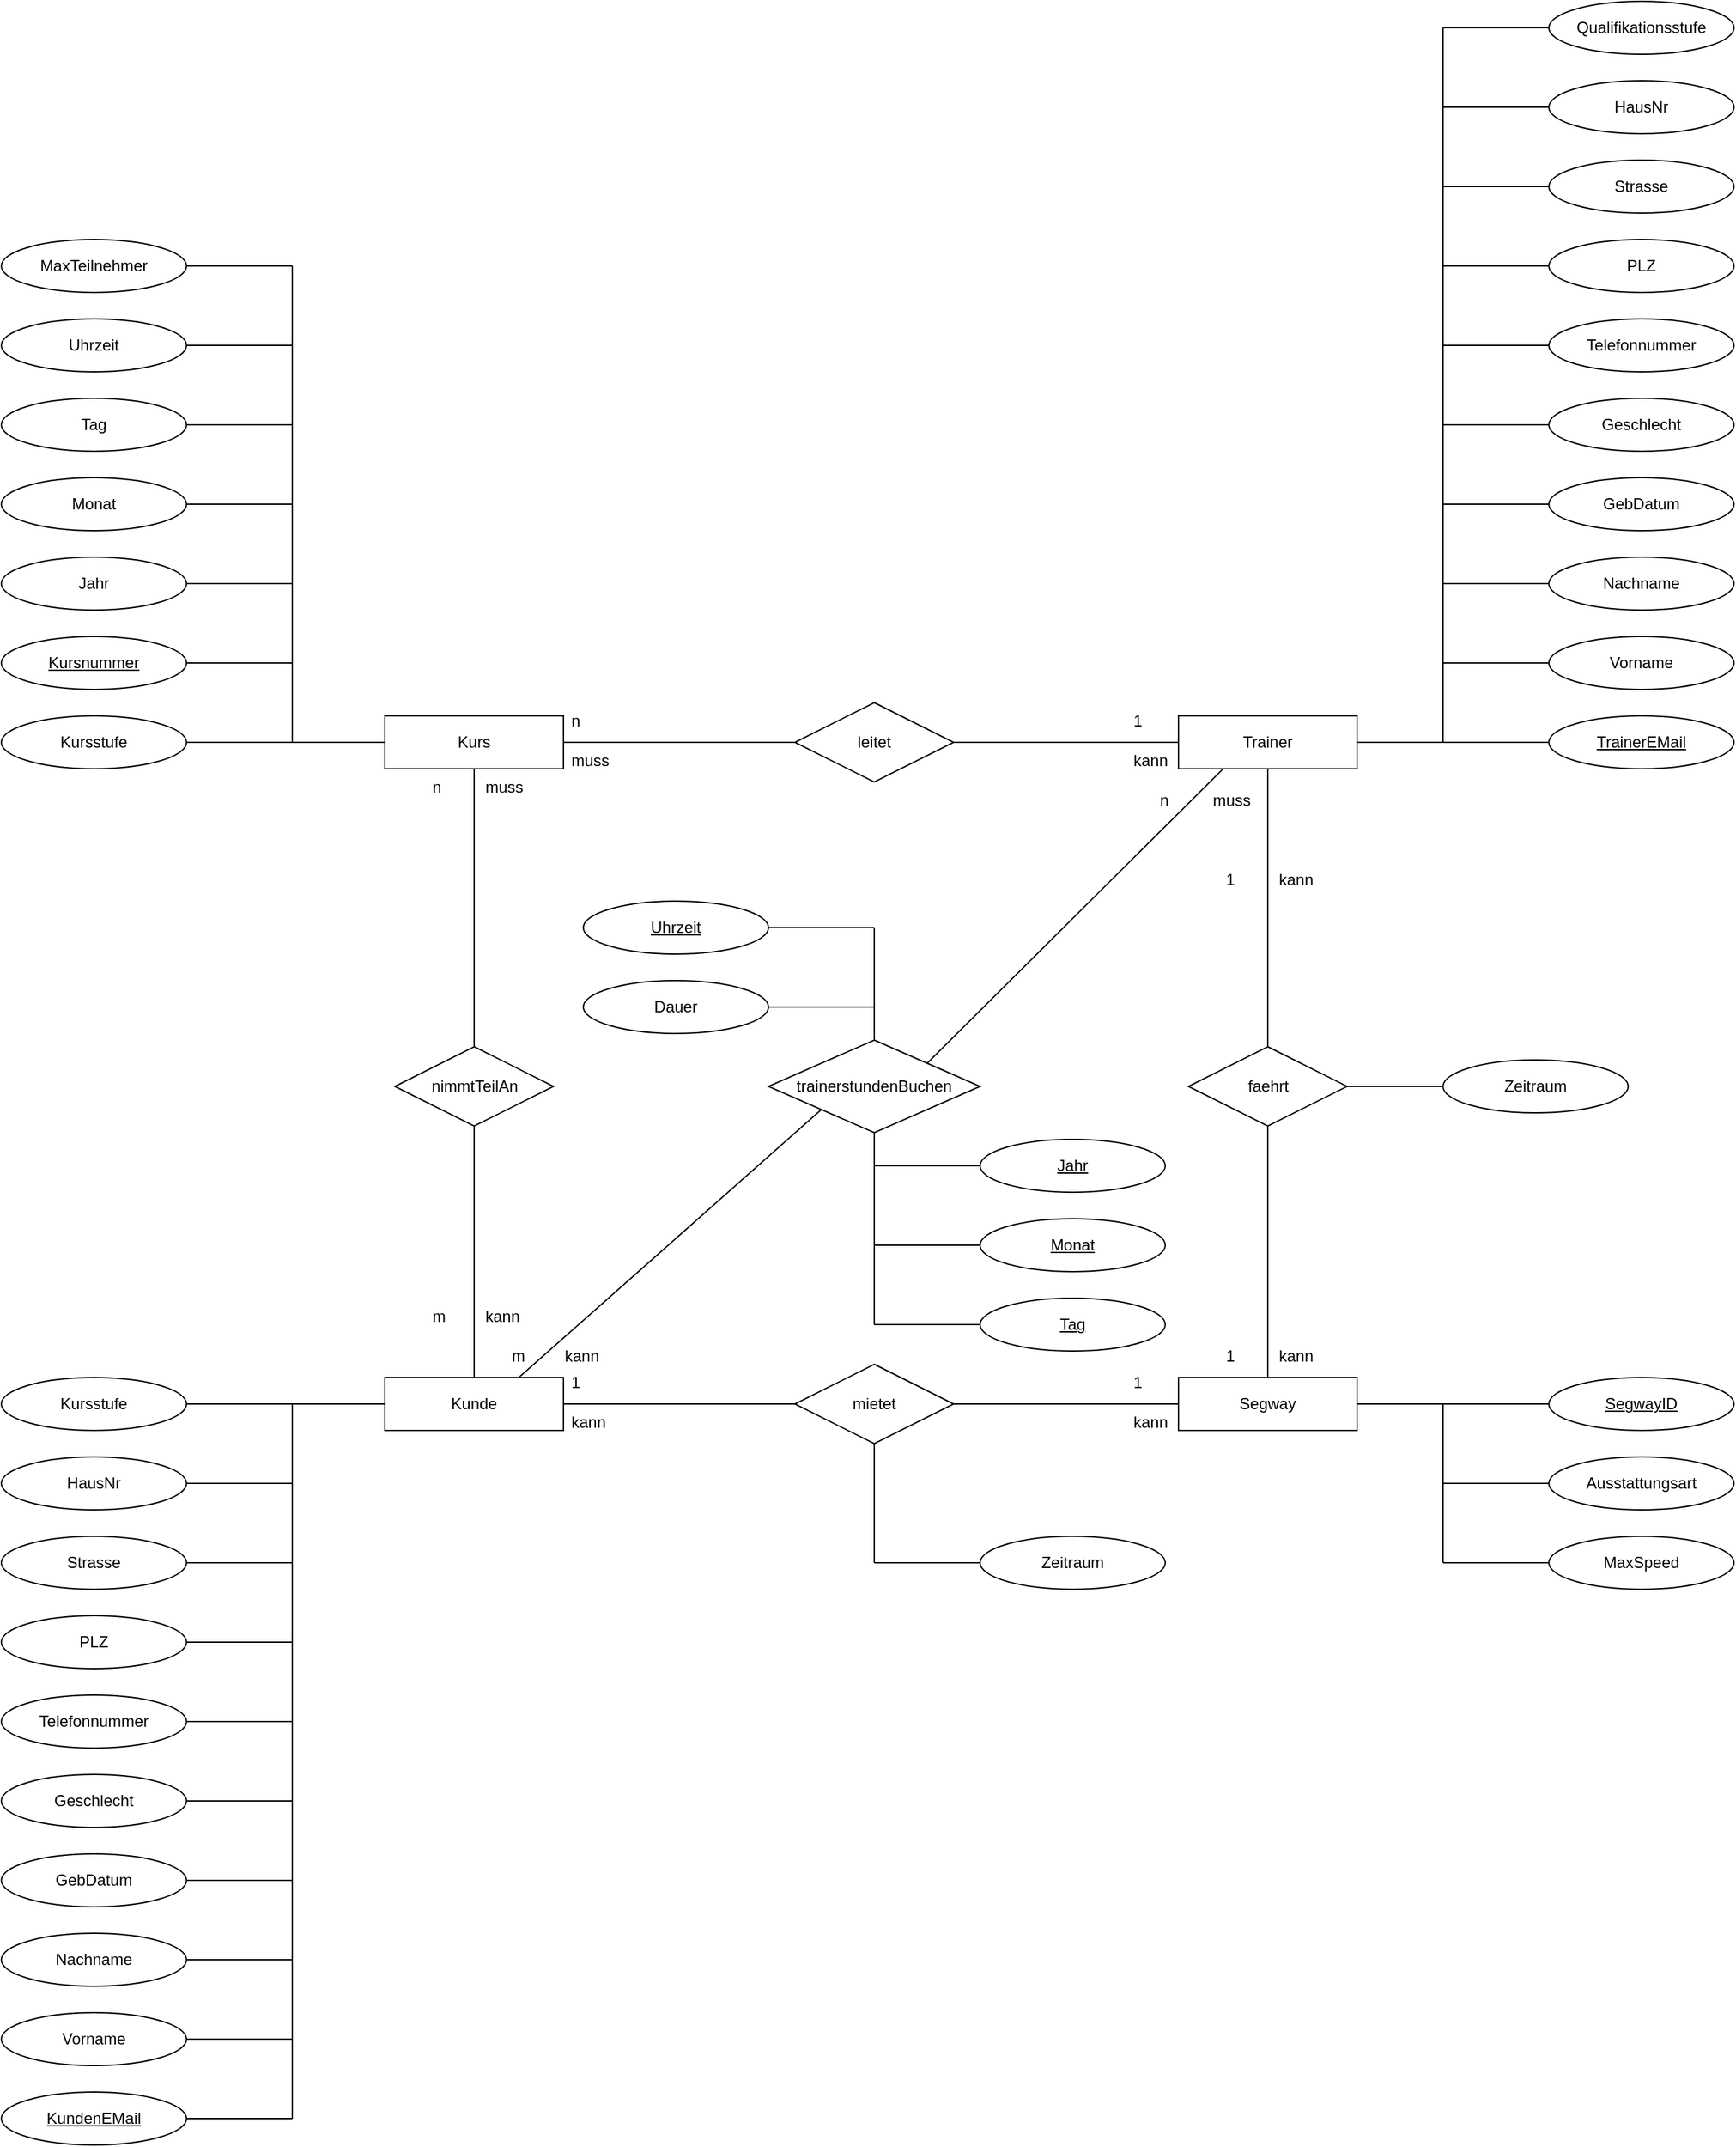 <mxfile version="15.5.4" type="embed"><diagram id="euDFDf5v3u_W_AGFaJGX" name="Page-1"><mxGraphModel dx="2264" dy="1951" grid="1" gridSize="10" guides="1" tooltips="1" connect="1" arrows="1" fold="1" page="1" pageScale="1" pageWidth="827" pageHeight="1169" background="none" math="0" shadow="0"><root><mxCell id="0"/><mxCell id="1" parent="0"/><mxCell id="rPETEuu0OWyHx-MV_tZJ-2" value="Segway" style="whiteSpace=wrap;html=1;align=center;fillColor=#FFFFFF;gradientColor=none;gradientDirection=east;fontColor=#000000;" parent="1" vertex="1"><mxGeometry x="600" y="300" width="135" height="40" as="geometry"/></mxCell><mxCell id="rPETEuu0OWyHx-MV_tZJ-3" value="Kurs" style="whiteSpace=wrap;html=1;align=center;fillColor=#FFFFFF;gradientColor=none;gradientDirection=east;fontColor=#000000;" parent="1" vertex="1"><mxGeometry y="-200" width="135" height="40" as="geometry"/></mxCell><mxCell id="rPETEuu0OWyHx-MV_tZJ-4" value="Trainer" style="whiteSpace=wrap;html=1;align=center;fillColor=#FFFFFF;gradientColor=none;gradientDirection=east;fontColor=#000000;" parent="1" vertex="1"><mxGeometry x="600" y="-200" width="135" height="40" as="geometry"/></mxCell><mxCell id="rPETEuu0OWyHx-MV_tZJ-5" value="Kunde" style="whiteSpace=wrap;html=1;align=center;fillColor=#FFFFFF;gradientColor=none;gradientDirection=east;fontColor=#000000;" parent="1" vertex="1"><mxGeometry y="300" width="135" height="40" as="geometry"/></mxCell><mxCell id="rPETEuu0OWyHx-MV_tZJ-6" value="trainerstundenBuchen" style="shape=rhombus;perimeter=rhombusPerimeter;whiteSpace=wrap;html=1;align=center;fillColor=#FFFFFF;gradientColor=none;gradientDirection=east;fontColor=#000000;" parent="1" vertex="1"><mxGeometry x="290" y="45" width="160" height="70" as="geometry"/></mxCell><mxCell id="rPETEuu0OWyHx-MV_tZJ-7" value="" style="endArrow=none;html=1;rounded=0;exitX=0.75;exitY=0;exitDx=0;exitDy=0;entryX=0;entryY=1;entryDx=0;entryDy=0;" parent="1" source="rPETEuu0OWyHx-MV_tZJ-5" target="rPETEuu0OWyHx-MV_tZJ-6" edge="1"><mxGeometry relative="1" as="geometry"><mxPoint x="340" y="160" as="sourcePoint"/><mxPoint x="500" y="160" as="targetPoint"/></mxGeometry></mxCell><mxCell id="rPETEuu0OWyHx-MV_tZJ-8" value="" style="endArrow=none;html=1;rounded=0;exitX=1;exitY=0;exitDx=0;exitDy=0;entryX=0.25;entryY=1;entryDx=0;entryDy=0;" parent="1" source="rPETEuu0OWyHx-MV_tZJ-6" target="rPETEuu0OWyHx-MV_tZJ-4" edge="1"><mxGeometry relative="1" as="geometry"><mxPoint x="111.25" y="310" as="sourcePoint"/><mxPoint x="190" y="192.5" as="targetPoint"/></mxGeometry></mxCell><mxCell id="rPETEuu0OWyHx-MV_tZJ-9" value="muss" style="text;strokeColor=none;fillColor=none;spacingLeft=4;spacingRight=4;overflow=hidden;rotatable=0;points=[[0,0.5],[1,0.5]];portConstraint=eastwest;fontSize=12;" parent="1" vertex="1"><mxGeometry x="620" y="-150" width="40" height="30" as="geometry"/></mxCell><mxCell id="rPETEuu0OWyHx-MV_tZJ-10" value="kann" style="text;strokeColor=none;fillColor=none;spacingLeft=4;spacingRight=4;overflow=hidden;rotatable=0;points=[[0,0.5],[1,0.5]];portConstraint=eastwest;fontSize=12;" parent="1" vertex="1"><mxGeometry x="130" y="270" width="40" height="30" as="geometry"/></mxCell><mxCell id="rPETEuu0OWyHx-MV_tZJ-12" value="n" style="text;strokeColor=none;fillColor=none;spacingLeft=4;spacingRight=4;overflow=hidden;rotatable=0;points=[[0,0.5],[1,0.5]];portConstraint=eastwest;fontSize=12;" parent="1" vertex="1"><mxGeometry x="580" y="-150" width="40" height="30" as="geometry"/></mxCell><mxCell id="rPETEuu0OWyHx-MV_tZJ-13" value="m" style="text;strokeColor=none;fillColor=none;spacingLeft=4;spacingRight=4;overflow=hidden;rotatable=0;points=[[0,0.5],[1,0.5]];portConstraint=eastwest;fontSize=12;" parent="1" vertex="1"><mxGeometry x="90" y="270" width="40" height="30" as="geometry"/></mxCell><mxCell id="rPETEuu0OWyHx-MV_tZJ-14" value="mietet" style="shape=rhombus;perimeter=rhombusPerimeter;whiteSpace=wrap;html=1;align=center;fillColor=#FFFFFF;gradientColor=none;gradientDirection=east;fontColor=#000000;" parent="1" vertex="1"><mxGeometry x="310" y="290" width="120" height="60" as="geometry"/></mxCell><mxCell id="rPETEuu0OWyHx-MV_tZJ-15" value="" style="endArrow=none;html=1;rounded=0;exitX=1;exitY=0.5;exitDx=0;exitDy=0;entryX=0;entryY=0.5;entryDx=0;entryDy=0;" parent="1" source="rPETEuu0OWyHx-MV_tZJ-14" target="rPETEuu0OWyHx-MV_tZJ-2" edge="1"><mxGeometry relative="1" as="geometry"><mxPoint x="111.25" y="310" as="sourcePoint"/><mxPoint x="350" y="112.5" as="targetPoint"/></mxGeometry></mxCell><mxCell id="rPETEuu0OWyHx-MV_tZJ-16" value="" style="endArrow=none;html=1;rounded=0;exitX=1;exitY=0.5;exitDx=0;exitDy=0;entryX=0;entryY=0.5;entryDx=0;entryDy=0;" parent="1" source="rPETEuu0OWyHx-MV_tZJ-5" target="rPETEuu0OWyHx-MV_tZJ-14" edge="1"><mxGeometry relative="1" as="geometry"><mxPoint x="121.25" y="320" as="sourcePoint"/><mxPoint x="360" y="122.5" as="targetPoint"/></mxGeometry></mxCell><mxCell id="rPETEuu0OWyHx-MV_tZJ-17" value="faehrt" style="shape=rhombus;perimeter=rhombusPerimeter;whiteSpace=wrap;html=1;align=center;fillColor=#FFFFFF;gradientColor=none;gradientDirection=east;fontColor=#000000;" parent="1" vertex="1"><mxGeometry x="607.5" y="50" width="120" height="60" as="geometry"/></mxCell><mxCell id="rPETEuu0OWyHx-MV_tZJ-18" value="" style="endArrow=none;html=1;rounded=0;exitX=0.5;exitY=1;exitDx=0;exitDy=0;entryX=0.5;entryY=0;entryDx=0;entryDy=0;" parent="1" source="rPETEuu0OWyHx-MV_tZJ-17" target="rPETEuu0OWyHx-MV_tZJ-2" edge="1"><mxGeometry relative="1" as="geometry"><mxPoint x="406.25" y="70" as="sourcePoint"/><mxPoint x="895" y="80" as="targetPoint"/></mxGeometry></mxCell><mxCell id="rPETEuu0OWyHx-MV_tZJ-19" value="" style="endArrow=none;html=1;rounded=0;exitX=0.5;exitY=1;exitDx=0;exitDy=0;entryX=0.5;entryY=0;entryDx=0;entryDy=0;" parent="1" source="rPETEuu0OWyHx-MV_tZJ-4" target="rPETEuu0OWyHx-MV_tZJ-17" edge="1"><mxGeometry relative="1" as="geometry"><mxPoint x="430" y="80" as="sourcePoint"/><mxPoint x="655" y="-117.5" as="targetPoint"/></mxGeometry></mxCell><mxCell id="rPETEuu0OWyHx-MV_tZJ-22" value="leitet" style="shape=rhombus;perimeter=rhombusPerimeter;whiteSpace=wrap;html=1;align=center;fillColor=#FFFFFF;gradientColor=none;gradientDirection=east;fontColor=#000000;" parent="1" vertex="1"><mxGeometry x="310" y="-210" width="120" height="60" as="geometry"/></mxCell><mxCell id="rPETEuu0OWyHx-MV_tZJ-23" value="" style="endArrow=none;html=1;rounded=0;exitX=1;exitY=0.5;exitDx=0;exitDy=0;entryX=0;entryY=0.5;entryDx=0;entryDy=0;" parent="1" source="rPETEuu0OWyHx-MV_tZJ-22" target="rPETEuu0OWyHx-MV_tZJ-4" edge="1"><mxGeometry relative="1" as="geometry"><mxPoint x="81.25" y="-90" as="sourcePoint"/><mxPoint x="570" y="-80" as="targetPoint"/></mxGeometry></mxCell><mxCell id="rPETEuu0OWyHx-MV_tZJ-24" value="" style="endArrow=none;html=1;rounded=0;exitX=1;exitY=0.5;exitDx=0;exitDy=0;entryX=0;entryY=0.5;entryDx=0;entryDy=0;" parent="1" source="rPETEuu0OWyHx-MV_tZJ-3" target="rPETEuu0OWyHx-MV_tZJ-22" edge="1"><mxGeometry relative="1" as="geometry"><mxPoint x="105" y="-80" as="sourcePoint"/><mxPoint x="330" y="-277.5" as="targetPoint"/></mxGeometry></mxCell><mxCell id="rPETEuu0OWyHx-MV_tZJ-26" value="nimmtTeilAn" style="shape=rhombus;perimeter=rhombusPerimeter;whiteSpace=wrap;html=1;align=center;fillColor=#FFFFFF;gradientColor=none;gradientDirection=east;fontColor=#000000;" parent="1" vertex="1"><mxGeometry x="7.5" y="50" width="120" height="60" as="geometry"/></mxCell><mxCell id="rPETEuu0OWyHx-MV_tZJ-27" value="" style="endArrow=none;html=1;rounded=0;exitX=0.5;exitY=1;exitDx=0;exitDy=0;entryX=0.5;entryY=0;entryDx=0;entryDy=0;" parent="1" source="rPETEuu0OWyHx-MV_tZJ-26" target="rPETEuu0OWyHx-MV_tZJ-5" edge="1"><mxGeometry relative="1" as="geometry"><mxPoint x="-101.25" y="40" as="sourcePoint"/><mxPoint x="160" y="270" as="targetPoint"/></mxGeometry></mxCell><mxCell id="rPETEuu0OWyHx-MV_tZJ-28" value="" style="endArrow=none;html=1;rounded=0;exitX=0.5;exitY=1;exitDx=0;exitDy=0;entryX=0.5;entryY=0;entryDx=0;entryDy=0;" parent="1" source="rPETEuu0OWyHx-MV_tZJ-3" target="rPETEuu0OWyHx-MV_tZJ-26" edge="1"><mxGeometry relative="1" as="geometry"><mxPoint x="160" y="-190" as="sourcePoint"/><mxPoint x="147.5" y="-147.5" as="targetPoint"/></mxGeometry></mxCell><mxCell id="rPETEuu0OWyHx-MV_tZJ-29" value="n" style="text;strokeColor=none;fillColor=none;spacingLeft=4;spacingRight=4;overflow=hidden;rotatable=0;points=[[0,0.5],[1,0.5]];portConstraint=eastwest;fontSize=12;" parent="1" vertex="1"><mxGeometry x="135" y="-210" width="40" height="30" as="geometry"/></mxCell><mxCell id="rPETEuu0OWyHx-MV_tZJ-30" value="1" style="text;strokeColor=none;fillColor=none;spacingLeft=4;spacingRight=4;overflow=hidden;rotatable=0;points=[[0,0.5],[1,0.5]];portConstraint=eastwest;fontSize=12;" parent="1" vertex="1"><mxGeometry x="560" y="-210" width="40" height="30" as="geometry"/></mxCell><mxCell id="rPETEuu0OWyHx-MV_tZJ-32" value="kann" style="text;strokeColor=none;fillColor=none;spacingLeft=4;spacingRight=4;overflow=hidden;rotatable=0;points=[[0,0.5],[1,0.5]];portConstraint=eastwest;fontSize=12;" parent="1" vertex="1"><mxGeometry x="560" y="-180" width="40" height="30" as="geometry"/></mxCell><mxCell id="rPETEuu0OWyHx-MV_tZJ-33" value="muss" style="text;strokeColor=none;fillColor=none;spacingLeft=4;spacingRight=4;overflow=hidden;rotatable=0;points=[[0,0.5],[1,0.5]];portConstraint=eastwest;fontSize=12;" parent="1" vertex="1"><mxGeometry x="135" y="-180" width="40" height="30" as="geometry"/></mxCell><mxCell id="rPETEuu0OWyHx-MV_tZJ-34" value="m" style="text;strokeColor=none;fillColor=none;spacingLeft=4;spacingRight=4;overflow=hidden;rotatable=0;points=[[0,0.5],[1,0.5]];portConstraint=eastwest;fontSize=12;" parent="1" vertex="1"><mxGeometry x="30" y="240" width="40" height="30" as="geometry"/></mxCell><mxCell id="rPETEuu0OWyHx-MV_tZJ-35" value="n" style="text;strokeColor=none;fillColor=none;spacingLeft=4;spacingRight=4;overflow=hidden;rotatable=0;points=[[0,0.5],[1,0.5]];portConstraint=eastwest;fontSize=12;" parent="1" vertex="1"><mxGeometry x="30" y="-160" width="40" height="30" as="geometry"/></mxCell><mxCell id="rPETEuu0OWyHx-MV_tZJ-36" value="muss" style="text;strokeColor=none;fillColor=none;spacingLeft=4;spacingRight=4;overflow=hidden;rotatable=0;points=[[0,0.5],[1,0.5]];portConstraint=eastwest;fontSize=12;" parent="1" vertex="1"><mxGeometry x="70" y="-160" width="40" height="30" as="geometry"/></mxCell><mxCell id="rPETEuu0OWyHx-MV_tZJ-37" value="kann" style="text;strokeColor=none;fillColor=none;spacingLeft=4;spacingRight=4;overflow=hidden;rotatable=0;points=[[0,0.5],[1,0.5]];portConstraint=eastwest;fontSize=12;" parent="1" vertex="1"><mxGeometry x="70" y="240" width="40" height="30" as="geometry"/></mxCell><mxCell id="rPETEuu0OWyHx-MV_tZJ-38" value="1" style="text;strokeColor=none;fillColor=none;spacingLeft=4;spacingRight=4;overflow=hidden;rotatable=0;points=[[0,0.5],[1,0.5]];portConstraint=eastwest;fontSize=12;" parent="1" vertex="1"><mxGeometry x="135" y="290" width="40" height="30" as="geometry"/></mxCell><mxCell id="rPETEuu0OWyHx-MV_tZJ-39" value="1" style="text;strokeColor=none;fillColor=none;spacingLeft=4;spacingRight=4;overflow=hidden;rotatable=0;points=[[0,0.5],[1,0.5]];portConstraint=eastwest;fontSize=12;" parent="1" vertex="1"><mxGeometry x="560" y="290" width="40" height="30" as="geometry"/></mxCell><mxCell id="rPETEuu0OWyHx-MV_tZJ-40" value="kann" style="text;strokeColor=none;fillColor=none;spacingLeft=4;spacingRight=4;overflow=hidden;rotatable=0;points=[[0,0.5],[1,0.5]];portConstraint=eastwest;fontSize=12;" parent="1" vertex="1"><mxGeometry x="135" y="320" width="40" height="30" as="geometry"/></mxCell><mxCell id="rPETEuu0OWyHx-MV_tZJ-41" value="kann" style="text;strokeColor=none;fillColor=none;spacingLeft=4;spacingRight=4;overflow=hidden;rotatable=0;points=[[0,0.5],[1,0.5]];portConstraint=eastwest;fontSize=12;" parent="1" vertex="1"><mxGeometry x="560" y="320" width="40" height="30" as="geometry"/></mxCell><mxCell id="rPETEuu0OWyHx-MV_tZJ-42" value="1" style="text;strokeColor=none;fillColor=none;spacingLeft=4;spacingRight=4;overflow=hidden;rotatable=0;points=[[0,0.5],[1,0.5]];portConstraint=eastwest;fontSize=12;" parent="1" vertex="1"><mxGeometry x="630" y="-90" width="40" height="30" as="geometry"/></mxCell><mxCell id="rPETEuu0OWyHx-MV_tZJ-43" value="kann" style="text;strokeColor=none;fillColor=none;spacingLeft=4;spacingRight=4;overflow=hidden;rotatable=0;points=[[0,0.5],[1,0.5]];portConstraint=eastwest;fontSize=12;" parent="1" vertex="1"><mxGeometry x="670" y="-90" width="40" height="30" as="geometry"/></mxCell><mxCell id="rPETEuu0OWyHx-MV_tZJ-44" value="kann" style="text;strokeColor=none;fillColor=none;spacingLeft=4;spacingRight=4;overflow=hidden;rotatable=0;points=[[0,0.5],[1,0.5]];portConstraint=eastwest;fontSize=12;" parent="1" vertex="1"><mxGeometry x="670" y="270" width="40" height="30" as="geometry"/></mxCell><mxCell id="rPETEuu0OWyHx-MV_tZJ-45" value="1" style="text;strokeColor=none;fillColor=none;spacingLeft=4;spacingRight=4;overflow=hidden;rotatable=0;points=[[0,0.5],[1,0.5]];portConstraint=eastwest;fontSize=12;" parent="1" vertex="1"><mxGeometry x="630" y="270" width="40" height="30" as="geometry"/></mxCell><mxCell id="rPETEuu0OWyHx-MV_tZJ-46" value="&lt;div&gt;&lt;u&gt;SegwayID&lt;/u&gt;&lt;/div&gt;" style="ellipse;whiteSpace=wrap;html=1;align=center;fillColor=#FFFFFF;gradientColor=none;gradientDirection=east;fontColor=#000000;" parent="1" vertex="1"><mxGeometry x="880" y="300" width="140" height="40" as="geometry"/></mxCell><mxCell id="rPETEuu0OWyHx-MV_tZJ-48" value="Ausstattungsart" style="ellipse;whiteSpace=wrap;html=1;align=center;fillColor=#FFFFFF;gradientColor=none;gradientDirection=east;fontColor=#000000;" parent="1" vertex="1"><mxGeometry x="880" y="360" width="140" height="40" as="geometry"/></mxCell><mxCell id="rPETEuu0OWyHx-MV_tZJ-49" value="&lt;div&gt;MaxSpeed&lt;/div&gt;" style="ellipse;whiteSpace=wrap;html=1;align=center;fillColor=#FFFFFF;gradientColor=none;gradientDirection=east;fontColor=#000000;" parent="1" vertex="1"><mxGeometry x="880" y="420" width="140" height="40" as="geometry"/></mxCell><mxCell id="rPETEuu0OWyHx-MV_tZJ-50" value="" style="endArrow=none;html=1;rounded=0;entryX=1;entryY=0.5;entryDx=0;entryDy=0;" parent="1" target="rPETEuu0OWyHx-MV_tZJ-2" edge="1"><mxGeometry relative="1" as="geometry"><mxPoint x="800" y="320" as="sourcePoint"/><mxPoint x="820" y="350" as="targetPoint"/></mxGeometry></mxCell><mxCell id="rPETEuu0OWyHx-MV_tZJ-51" value="" style="endArrow=none;html=1;rounded=0;" parent="1" edge="1"><mxGeometry relative="1" as="geometry"><mxPoint x="800" y="440" as="sourcePoint"/><mxPoint x="800" y="320" as="targetPoint"/></mxGeometry></mxCell><mxCell id="rPETEuu0OWyHx-MV_tZJ-52" value="" style="endArrow=none;html=1;rounded=0;entryX=0;entryY=0.5;entryDx=0;entryDy=0;" parent="1" target="rPETEuu0OWyHx-MV_tZJ-46" edge="1"><mxGeometry relative="1" as="geometry"><mxPoint x="800" y="320" as="sourcePoint"/><mxPoint x="630" y="350" as="targetPoint"/></mxGeometry></mxCell><mxCell id="rPETEuu0OWyHx-MV_tZJ-53" value="" style="endArrow=none;html=1;rounded=0;entryX=0;entryY=0.5;entryDx=0;entryDy=0;" parent="1" target="rPETEuu0OWyHx-MV_tZJ-48" edge="1"><mxGeometry relative="1" as="geometry"><mxPoint x="800" y="380" as="sourcePoint"/><mxPoint x="890" y="330" as="targetPoint"/></mxGeometry></mxCell><mxCell id="rPETEuu0OWyHx-MV_tZJ-54" value="" style="endArrow=none;html=1;rounded=0;entryX=0;entryY=0.5;entryDx=0;entryDy=0;" parent="1" target="rPETEuu0OWyHx-MV_tZJ-49" edge="1"><mxGeometry relative="1" as="geometry"><mxPoint x="800" y="440" as="sourcePoint"/><mxPoint x="900" y="340" as="targetPoint"/></mxGeometry></mxCell><mxCell id="rPETEuu0OWyHx-MV_tZJ-55" value="" style="endArrow=none;html=1;rounded=0;exitX=1;exitY=0.5;exitDx=0;exitDy=0;" parent="1" source="rPETEuu0OWyHx-MV_tZJ-17" edge="1"><mxGeometry relative="1" as="geometry"><mxPoint x="830" y="350" as="sourcePoint"/><mxPoint x="800" y="80" as="targetPoint"/></mxGeometry></mxCell><mxCell id="rPETEuu0OWyHx-MV_tZJ-57" value="Zeitraum" style="ellipse;whiteSpace=wrap;html=1;align=center;fillColor=#FFFFFF;gradientColor=none;gradientDirection=east;fontColor=#000000;" parent="1" vertex="1"><mxGeometry x="800" y="60" width="140" height="40" as="geometry"/></mxCell><mxCell id="rPETEuu0OWyHx-MV_tZJ-71" value="Zeitraum" style="ellipse;whiteSpace=wrap;html=1;align=center;fillColor=#FFFFFF;gradientColor=none;gradientDirection=east;fontColor=#000000;" parent="1" vertex="1"><mxGeometry x="450" y="420" width="140" height="40" as="geometry"/></mxCell><mxCell id="rPETEuu0OWyHx-MV_tZJ-72" value="" style="endArrow=none;html=1;rounded=0;entryX=0;entryY=0.5;entryDx=0;entryDy=0;" parent="1" edge="1"><mxGeometry relative="1" as="geometry"><mxPoint x="370" y="440" as="sourcePoint"/><mxPoint x="450" y="440" as="targetPoint"/></mxGeometry></mxCell><mxCell id="rPETEuu0OWyHx-MV_tZJ-75" value="" style="endArrow=none;html=1;rounded=0;exitX=0.5;exitY=1;exitDx=0;exitDy=0;" parent="1" source="rPETEuu0OWyHx-MV_tZJ-14" edge="1"><mxGeometry relative="1" as="geometry"><mxPoint x="380" y="450" as="sourcePoint"/><mxPoint x="370" y="440" as="targetPoint"/></mxGeometry></mxCell><mxCell id="rPETEuu0OWyHx-MV_tZJ-77" value="" style="endArrow=none;html=1;rounded=0;exitX=1;exitY=0.5;exitDx=0;exitDy=0;" parent="1" source="rPETEuu0OWyHx-MV_tZJ-4" edge="1"><mxGeometry relative="1" as="geometry"><mxPoint x="735" y="-300" as="sourcePoint"/><mxPoint x="808" y="-180" as="targetPoint"/></mxGeometry></mxCell><mxCell id="rPETEuu0OWyHx-MV_tZJ-78" value="" style="endArrow=none;html=1;rounded=0;" parent="1" edge="1"><mxGeometry relative="1" as="geometry"><mxPoint x="800" y="-180" as="sourcePoint"/><mxPoint x="800" y="-720" as="targetPoint"/></mxGeometry></mxCell><mxCell id="rPETEuu0OWyHx-MV_tZJ-79" value="Nachname" style="ellipse;whiteSpace=wrap;html=1;align=center;fillColor=#FFFFFF;gradientColor=none;gradientDirection=east;fontColor=#000000;" parent="1" vertex="1"><mxGeometry x="880" y="-320" width="140" height="40" as="geometry"/></mxCell><mxCell id="rPETEuu0OWyHx-MV_tZJ-80" value="&lt;div align=&quot;center&quot;&gt;Vorname&lt;/div&gt;" style="ellipse;whiteSpace=wrap;html=1;align=center;fillColor=#FFFFFF;gradientColor=none;gradientDirection=east;fontColor=#000000;" parent="1" vertex="1"><mxGeometry x="880" y="-260" width="140" height="40" as="geometry"/></mxCell><mxCell id="rPETEuu0OWyHx-MV_tZJ-81" value="&lt;u&gt;TrainerEMail&lt;/u&gt;" style="ellipse;whiteSpace=wrap;html=1;align=center;fillColor=#FFFFFF;gradientColor=none;gradientDirection=east;fontColor=#000000;" parent="1" vertex="1"><mxGeometry x="880" y="-200" width="140" height="40" as="geometry"/></mxCell><mxCell id="rPETEuu0OWyHx-MV_tZJ-82" value="" style="endArrow=none;html=1;rounded=0;entryX=0;entryY=0.5;entryDx=0;entryDy=0;" parent="1" target="rPETEuu0OWyHx-MV_tZJ-79" edge="1"><mxGeometry relative="1" as="geometry"><mxPoint x="800" y="-300" as="sourcePoint"/><mxPoint x="637.5" y="-270" as="targetPoint"/></mxGeometry></mxCell><mxCell id="rPETEuu0OWyHx-MV_tZJ-83" value="" style="endArrow=none;html=1;rounded=0;entryX=0;entryY=0.5;entryDx=0;entryDy=0;" parent="1" target="rPETEuu0OWyHx-MV_tZJ-80" edge="1"><mxGeometry relative="1" as="geometry"><mxPoint x="800" y="-240" as="sourcePoint"/><mxPoint x="897.5" y="-290" as="targetPoint"/></mxGeometry></mxCell><mxCell id="rPETEuu0OWyHx-MV_tZJ-84" value="" style="endArrow=none;html=1;rounded=0;entryX=0;entryY=0.5;entryDx=0;entryDy=0;" parent="1" target="rPETEuu0OWyHx-MV_tZJ-81" edge="1"><mxGeometry relative="1" as="geometry"><mxPoint x="807.5" y="-180" as="sourcePoint"/><mxPoint x="907.5" y="-280" as="targetPoint"/></mxGeometry></mxCell><mxCell id="2" value="&lt;u&gt;Jahr&lt;/u&gt;" style="ellipse;whiteSpace=wrap;html=1;align=center;fillColor=#FFFFFF;gradientColor=none;gradientDirection=east;fontColor=#000000;" vertex="1" parent="1"><mxGeometry x="450" y="120" width="140" height="40" as="geometry"/></mxCell><mxCell id="3" value="&lt;u&gt;Monat&lt;/u&gt;" style="ellipse;whiteSpace=wrap;html=1;align=center;fillColor=#FFFFFF;gradientColor=none;gradientDirection=east;fontColor=#000000;" vertex="1" parent="1"><mxGeometry x="450" y="180" width="140" height="40" as="geometry"/></mxCell><mxCell id="4" value="&lt;u&gt;Tag&lt;/u&gt;" style="ellipse;whiteSpace=wrap;html=1;align=center;fillColor=#FFFFFF;gradientColor=none;gradientDirection=east;fontColor=#000000;" vertex="1" parent="1"><mxGeometry x="450" y="240" width="140" height="40" as="geometry"/></mxCell><mxCell id="5" value="" style="endArrow=none;html=1;rounded=0;entryX=0;entryY=0.5;entryDx=0;entryDy=0;" edge="1" parent="1" target="2"><mxGeometry relative="1" as="geometry"><mxPoint x="370" y="140" as="sourcePoint"/><mxPoint x="200" y="170" as="targetPoint"/></mxGeometry></mxCell><mxCell id="6" value="" style="endArrow=none;html=1;rounded=0;entryX=0;entryY=0.5;entryDx=0;entryDy=0;" edge="1" parent="1" target="3"><mxGeometry relative="1" as="geometry"><mxPoint x="370" y="200" as="sourcePoint"/><mxPoint x="460" y="150" as="targetPoint"/></mxGeometry></mxCell><mxCell id="7" value="" style="endArrow=none;html=1;rounded=0;entryX=0;entryY=0.5;entryDx=0;entryDy=0;" edge="1" parent="1" target="4"><mxGeometry relative="1" as="geometry"><mxPoint x="370" y="260" as="sourcePoint"/><mxPoint x="470" y="160" as="targetPoint"/></mxGeometry></mxCell><mxCell id="8" value="" style="endArrow=none;html=1;rounded=0;exitX=0.5;exitY=1;exitDx=0;exitDy=0;" edge="1" parent="1" source="rPETEuu0OWyHx-MV_tZJ-6"><mxGeometry relative="1" as="geometry"><mxPoint x="370" y="125" as="sourcePoint"/><mxPoint x="370" y="260" as="targetPoint"/></mxGeometry></mxCell><mxCell id="10" value="&lt;u&gt;Uhrzeit&lt;/u&gt;" style="ellipse;whiteSpace=wrap;html=1;align=center;fillColor=#FFFFFF;gradientColor=none;gradientDirection=east;fontColor=#000000;" vertex="1" parent="1"><mxGeometry x="150" y="-60" width="140" height="40" as="geometry"/></mxCell><mxCell id="11" value="Dauer" style="ellipse;whiteSpace=wrap;html=1;align=center;fillColor=#FFFFFF;gradientColor=none;gradientDirection=east;fontColor=#000000;" vertex="1" parent="1"><mxGeometry x="150" width="140" height="40" as="geometry"/></mxCell><mxCell id="17" value="" style="endArrow=none;html=1;rounded=0;entryX=1;entryY=0.5;entryDx=0;entryDy=0;" edge="1" parent="1" target="10"><mxGeometry relative="1" as="geometry"><mxPoint x="370" y="-40" as="sourcePoint"/><mxPoint x="450" y="-15" as="targetPoint"/></mxGeometry></mxCell><mxCell id="18" value="" style="endArrow=none;html=1;rounded=0;entryX=0;entryY=0.5;entryDx=0;entryDy=0;exitX=1;exitY=0.5;exitDx=0;exitDy=0;" edge="1" parent="1" source="11"><mxGeometry relative="1" as="geometry"><mxPoint x="340" y="20" as="sourcePoint"/><mxPoint x="370" y="20" as="targetPoint"/></mxGeometry></mxCell><mxCell id="19" value="" style="endArrow=none;html=1;rounded=0;" edge="1" parent="1"><mxGeometry relative="1" as="geometry"><mxPoint x="370" y="-40" as="sourcePoint"/><mxPoint x="370" y="45" as="targetPoint"/></mxGeometry></mxCell><mxCell id="24" value="Telefonnummer" style="ellipse;whiteSpace=wrap;html=1;align=center;fillColor=#FFFFFF;gradientColor=none;gradientDirection=east;fontColor=#000000;" vertex="1" parent="1"><mxGeometry x="880" y="-500" width="140" height="40" as="geometry"/></mxCell><mxCell id="25" value="&lt;div align=&quot;center&quot;&gt;Geschlecht&lt;/div&gt;" style="ellipse;whiteSpace=wrap;html=1;align=center;fillColor=#FFFFFF;gradientColor=none;gradientDirection=east;fontColor=#000000;" vertex="1" parent="1"><mxGeometry x="880" y="-440" width="140" height="40" as="geometry"/></mxCell><mxCell id="26" value="GebDatum" style="ellipse;whiteSpace=wrap;html=1;align=center;fillColor=#FFFFFF;gradientColor=none;gradientDirection=east;fontColor=#000000;" vertex="1" parent="1"><mxGeometry x="880" y="-380" width="140" height="40" as="geometry"/></mxCell><mxCell id="27" value="" style="endArrow=none;html=1;rounded=0;entryX=0;entryY=0.5;entryDx=0;entryDy=0;" edge="1" parent="1" target="24"><mxGeometry relative="1" as="geometry"><mxPoint x="800" y="-480" as="sourcePoint"/><mxPoint x="637.5" y="-450" as="targetPoint"/></mxGeometry></mxCell><mxCell id="28" value="" style="endArrow=none;html=1;rounded=0;entryX=0;entryY=0.5;entryDx=0;entryDy=0;" edge="1" parent="1" target="25"><mxGeometry relative="1" as="geometry"><mxPoint x="800" y="-420" as="sourcePoint"/><mxPoint x="897.5" y="-470" as="targetPoint"/></mxGeometry></mxCell><mxCell id="29" value="" style="endArrow=none;html=1;rounded=0;entryX=0;entryY=0.5;entryDx=0;entryDy=0;" edge="1" parent="1" target="26"><mxGeometry relative="1" as="geometry"><mxPoint x="800" y="-360" as="sourcePoint"/><mxPoint x="907.5" y="-460" as="targetPoint"/></mxGeometry></mxCell><mxCell id="30" value="HausNr" style="ellipse;whiteSpace=wrap;html=1;align=center;fillColor=#FFFFFF;gradientColor=none;gradientDirection=east;fontColor=#000000;" vertex="1" parent="1"><mxGeometry x="880" y="-680" width="140" height="40" as="geometry"/></mxCell><mxCell id="31" value="&lt;div align=&quot;center&quot;&gt;Strasse&lt;/div&gt;" style="ellipse;whiteSpace=wrap;html=1;align=center;fillColor=#FFFFFF;gradientColor=none;gradientDirection=east;fontColor=#000000;" vertex="1" parent="1"><mxGeometry x="880" y="-620" width="140" height="40" as="geometry"/></mxCell><mxCell id="32" value="PLZ" style="ellipse;whiteSpace=wrap;html=1;align=center;fillColor=#FFFFFF;gradientColor=none;gradientDirection=east;fontColor=#000000;" vertex="1" parent="1"><mxGeometry x="880" y="-560" width="140" height="40" as="geometry"/></mxCell><mxCell id="33" value="" style="endArrow=none;html=1;rounded=0;entryX=0;entryY=0.5;entryDx=0;entryDy=0;" edge="1" parent="1" target="30"><mxGeometry relative="1" as="geometry"><mxPoint x="800" y="-660" as="sourcePoint"/><mxPoint x="637.5" y="-630" as="targetPoint"/></mxGeometry></mxCell><mxCell id="34" value="" style="endArrow=none;html=1;rounded=0;entryX=0;entryY=0.5;entryDx=0;entryDy=0;" edge="1" parent="1" target="31"><mxGeometry relative="1" as="geometry"><mxPoint x="800" y="-600" as="sourcePoint"/><mxPoint x="897.5" y="-650" as="targetPoint"/></mxGeometry></mxCell><mxCell id="35" value="" style="endArrow=none;html=1;rounded=0;entryX=0;entryY=0.5;entryDx=0;entryDy=0;" edge="1" parent="1" target="32"><mxGeometry relative="1" as="geometry"><mxPoint x="800" y="-540" as="sourcePoint"/><mxPoint x="907.5" y="-640" as="targetPoint"/></mxGeometry></mxCell><mxCell id="37" value="Qualifikationsstufe" style="ellipse;whiteSpace=wrap;html=1;align=center;fillColor=#FFFFFF;gradientColor=none;gradientDirection=east;fontColor=#000000;" vertex="1" parent="1"><mxGeometry x="880" y="-740" width="140" height="40" as="geometry"/></mxCell><mxCell id="38" value="" style="endArrow=none;html=1;rounded=0;entryX=0;entryY=0.5;entryDx=0;entryDy=0;" edge="1" parent="1" target="37"><mxGeometry relative="1" as="geometry"><mxPoint x="800" y="-720" as="sourcePoint"/><mxPoint x="637.5" y="-690" as="targetPoint"/></mxGeometry></mxCell><mxCell id="40" value="" style="endArrow=none;html=1;rounded=0;" edge="1" parent="1"><mxGeometry relative="1" as="geometry"><mxPoint x="-70" y="860" as="sourcePoint"/><mxPoint x="-70" y="320" as="targetPoint"/></mxGeometry></mxCell><mxCell id="41" value="Nachname" style="ellipse;whiteSpace=wrap;html=1;align=center;fillColor=#FFFFFF;gradientColor=none;gradientDirection=east;fontColor=#000000;" vertex="1" parent="1"><mxGeometry x="-290" y="720" width="140" height="40" as="geometry"/></mxCell><mxCell id="42" value="&lt;div align=&quot;center&quot;&gt;Vorname&lt;/div&gt;" style="ellipse;whiteSpace=wrap;html=1;align=center;fillColor=#FFFFFF;gradientColor=none;gradientDirection=east;fontColor=#000000;" vertex="1" parent="1"><mxGeometry x="-290" y="780" width="140" height="40" as="geometry"/></mxCell><mxCell id="43" value="&lt;u&gt;KundenEMail&lt;/u&gt;" style="ellipse;whiteSpace=wrap;html=1;align=center;fillColor=#FFFFFF;gradientColor=none;gradientDirection=east;fontColor=#000000;" vertex="1" parent="1"><mxGeometry x="-290" y="840" width="140" height="40" as="geometry"/></mxCell><mxCell id="44" value="" style="endArrow=none;html=1;rounded=0;entryX=0;entryY=0.5;entryDx=0;entryDy=0;" edge="1" parent="1"><mxGeometry relative="1" as="geometry"><mxPoint x="-150" y="740" as="sourcePoint"/><mxPoint x="-70" y="740" as="targetPoint"/></mxGeometry></mxCell><mxCell id="45" value="" style="endArrow=none;html=1;rounded=0;entryX=0;entryY=0.5;entryDx=0;entryDy=0;" edge="1" parent="1"><mxGeometry relative="1" as="geometry"><mxPoint x="-150" y="800" as="sourcePoint"/><mxPoint x="-70" y="800" as="targetPoint"/></mxGeometry></mxCell><mxCell id="46" value="" style="endArrow=none;html=1;rounded=0;entryX=0;entryY=0.5;entryDx=0;entryDy=0;" edge="1" parent="1"><mxGeometry relative="1" as="geometry"><mxPoint x="-150" y="860" as="sourcePoint"/><mxPoint x="-70" y="860" as="targetPoint"/></mxGeometry></mxCell><mxCell id="47" value="Telefonnummer" style="ellipse;whiteSpace=wrap;html=1;align=center;fillColor=#FFFFFF;gradientColor=none;gradientDirection=east;fontColor=#000000;" vertex="1" parent="1"><mxGeometry x="-290" y="540" width="140" height="40" as="geometry"/></mxCell><mxCell id="48" value="&lt;div align=&quot;center&quot;&gt;Geschlecht&lt;/div&gt;" style="ellipse;whiteSpace=wrap;html=1;align=center;fillColor=#FFFFFF;gradientColor=none;gradientDirection=east;fontColor=#000000;" vertex="1" parent="1"><mxGeometry x="-290" y="600" width="140" height="40" as="geometry"/></mxCell><mxCell id="49" value="GebDatum" style="ellipse;whiteSpace=wrap;html=1;align=center;fillColor=#FFFFFF;gradientColor=none;gradientDirection=east;fontColor=#000000;" vertex="1" parent="1"><mxGeometry x="-290" y="660" width="140" height="40" as="geometry"/></mxCell><mxCell id="50" value="" style="endArrow=none;html=1;rounded=0;entryX=0;entryY=0.5;entryDx=0;entryDy=0;" edge="1" parent="1"><mxGeometry relative="1" as="geometry"><mxPoint x="-150" y="560" as="sourcePoint"/><mxPoint x="-70" y="560" as="targetPoint"/></mxGeometry></mxCell><mxCell id="51" value="" style="endArrow=none;html=1;rounded=0;entryX=0;entryY=0.5;entryDx=0;entryDy=0;" edge="1" parent="1"><mxGeometry relative="1" as="geometry"><mxPoint x="-150" y="620" as="sourcePoint"/><mxPoint x="-70" y="620" as="targetPoint"/></mxGeometry></mxCell><mxCell id="52" value="" style="endArrow=none;html=1;rounded=0;entryX=0;entryY=0.5;entryDx=0;entryDy=0;" edge="1" parent="1"><mxGeometry relative="1" as="geometry"><mxPoint x="-150" y="680" as="sourcePoint"/><mxPoint x="-70" y="680" as="targetPoint"/></mxGeometry></mxCell><mxCell id="53" value="HausNr" style="ellipse;whiteSpace=wrap;html=1;align=center;fillColor=#FFFFFF;gradientColor=none;gradientDirection=east;fontColor=#000000;" vertex="1" parent="1"><mxGeometry x="-290" y="360" width="140" height="40" as="geometry"/></mxCell><mxCell id="54" value="&lt;div align=&quot;center&quot;&gt;Strasse&lt;/div&gt;" style="ellipse;whiteSpace=wrap;html=1;align=center;fillColor=#FFFFFF;gradientColor=none;gradientDirection=east;fontColor=#000000;" vertex="1" parent="1"><mxGeometry x="-290" y="420" width="140" height="40" as="geometry"/></mxCell><mxCell id="55" value="PLZ" style="ellipse;whiteSpace=wrap;html=1;align=center;fillColor=#FFFFFF;gradientColor=none;gradientDirection=east;fontColor=#000000;" vertex="1" parent="1"><mxGeometry x="-290" y="480" width="140" height="40" as="geometry"/></mxCell><mxCell id="56" value="" style="endArrow=none;html=1;rounded=0;entryX=0;entryY=0.5;entryDx=0;entryDy=0;" edge="1" parent="1"><mxGeometry relative="1" as="geometry"><mxPoint x="-150" y="380" as="sourcePoint"/><mxPoint x="-70" y="380" as="targetPoint"/></mxGeometry></mxCell><mxCell id="57" value="" style="endArrow=none;html=1;rounded=0;entryX=0;entryY=0.5;entryDx=0;entryDy=0;" edge="1" parent="1"><mxGeometry relative="1" as="geometry"><mxPoint x="-150" y="440" as="sourcePoint"/><mxPoint x="-70" y="440" as="targetPoint"/></mxGeometry></mxCell><mxCell id="58" value="" style="endArrow=none;html=1;rounded=0;entryX=0;entryY=0.5;entryDx=0;entryDy=0;" edge="1" parent="1"><mxGeometry relative="1" as="geometry"><mxPoint x="-150" y="500" as="sourcePoint"/><mxPoint x="-70" y="500" as="targetPoint"/></mxGeometry></mxCell><mxCell id="59" value="Kursstufe" style="ellipse;whiteSpace=wrap;html=1;align=center;fillColor=#FFFFFF;gradientColor=none;gradientDirection=east;fontColor=#000000;" vertex="1" parent="1"><mxGeometry x="-290" y="300" width="140" height="40" as="geometry"/></mxCell><mxCell id="60" value="" style="endArrow=none;html=1;rounded=0;" edge="1" parent="1"><mxGeometry relative="1" as="geometry"><mxPoint x="-150" y="320" as="sourcePoint"/><mxPoint x="-70" y="320" as="targetPoint"/></mxGeometry></mxCell><mxCell id="61" value="" style="endArrow=none;html=1;rounded=0;" edge="1" parent="1"><mxGeometry relative="1" as="geometry"><mxPoint x="-70" y="320" as="sourcePoint"/><mxPoint y="320" as="targetPoint"/></mxGeometry></mxCell><mxCell id="62" value="" style="endArrow=none;html=1;rounded=0;" edge="1" parent="1"><mxGeometry relative="1" as="geometry"><mxPoint x="-70" y="-180" as="sourcePoint"/><mxPoint x="-70" y="-540" as="targetPoint"/></mxGeometry></mxCell><mxCell id="63" value="Jahr" style="ellipse;whiteSpace=wrap;html=1;align=center;fillColor=#FFFFFF;gradientColor=none;gradientDirection=east;fontColor=#000000;" vertex="1" parent="1"><mxGeometry x="-290" y="-320" width="140" height="40" as="geometry"/></mxCell><mxCell id="64" value="&lt;div align=&quot;center&quot;&gt;&lt;u&gt;Kursnummer&lt;/u&gt;&lt;/div&gt;" style="ellipse;whiteSpace=wrap;html=1;align=center;fillColor=#FFFFFF;gradientColor=none;gradientDirection=east;fontColor=#000000;" vertex="1" parent="1"><mxGeometry x="-290" y="-260" width="140" height="40" as="geometry"/></mxCell><mxCell id="65" value="Kursstufe" style="ellipse;whiteSpace=wrap;html=1;align=center;fillColor=#FFFFFF;gradientColor=none;gradientDirection=east;fontColor=#000000;" vertex="1" parent="1"><mxGeometry x="-290" y="-200" width="140" height="40" as="geometry"/></mxCell><mxCell id="66" value="" style="endArrow=none;html=1;rounded=0;entryX=0;entryY=0.5;entryDx=0;entryDy=0;" edge="1" parent="1"><mxGeometry relative="1" as="geometry"><mxPoint x="-150" y="-300" as="sourcePoint"/><mxPoint x="-70" y="-300" as="targetPoint"/></mxGeometry></mxCell><mxCell id="67" value="" style="endArrow=none;html=1;rounded=0;entryX=0;entryY=0.5;entryDx=0;entryDy=0;" edge="1" parent="1"><mxGeometry relative="1" as="geometry"><mxPoint x="-150" y="-240" as="sourcePoint"/><mxPoint x="-70" y="-240" as="targetPoint"/></mxGeometry></mxCell><mxCell id="68" value="" style="endArrow=none;html=1;rounded=0;entryX=0;entryY=0.5;entryDx=0;entryDy=0;" edge="1" parent="1"><mxGeometry relative="1" as="geometry"><mxPoint x="-150" y="-180" as="sourcePoint"/><mxPoint x="-70" y="-180" as="targetPoint"/></mxGeometry></mxCell><mxCell id="69" value="Uhrzeit" style="ellipse;whiteSpace=wrap;html=1;align=center;fillColor=#FFFFFF;gradientColor=none;gradientDirection=east;fontColor=#000000;" vertex="1" parent="1"><mxGeometry x="-290" y="-500" width="140" height="40" as="geometry"/></mxCell><mxCell id="70" value="&lt;div align=&quot;center&quot;&gt;Tag&lt;/div&gt;" style="ellipse;whiteSpace=wrap;html=1;align=center;fillColor=#FFFFFF;gradientColor=none;gradientDirection=east;fontColor=#000000;" vertex="1" parent="1"><mxGeometry x="-290" y="-440" width="140" height="40" as="geometry"/></mxCell><mxCell id="71" value="Monat" style="ellipse;whiteSpace=wrap;html=1;align=center;fillColor=#FFFFFF;gradientColor=none;gradientDirection=east;fontColor=#000000;" vertex="1" parent="1"><mxGeometry x="-290" y="-380" width="140" height="40" as="geometry"/></mxCell><mxCell id="72" value="" style="endArrow=none;html=1;rounded=0;entryX=0;entryY=0.5;entryDx=0;entryDy=0;" edge="1" parent="1"><mxGeometry relative="1" as="geometry"><mxPoint x="-150" y="-480" as="sourcePoint"/><mxPoint x="-70" y="-480" as="targetPoint"/></mxGeometry></mxCell><mxCell id="73" value="" style="endArrow=none;html=1;rounded=0;entryX=0;entryY=0.5;entryDx=0;entryDy=0;" edge="1" parent="1"><mxGeometry relative="1" as="geometry"><mxPoint x="-150" y="-420" as="sourcePoint"/><mxPoint x="-70" y="-420" as="targetPoint"/></mxGeometry></mxCell><mxCell id="74" value="" style="endArrow=none;html=1;rounded=0;entryX=0;entryY=0.5;entryDx=0;entryDy=0;" edge="1" parent="1"><mxGeometry relative="1" as="geometry"><mxPoint x="-150" y="-360" as="sourcePoint"/><mxPoint x="-70" y="-360" as="targetPoint"/></mxGeometry></mxCell><mxCell id="77" value="MaxTeilnehmer" style="ellipse;whiteSpace=wrap;html=1;align=center;fillColor=#FFFFFF;gradientColor=none;gradientDirection=east;fontColor=#000000;" vertex="1" parent="1"><mxGeometry x="-290" y="-560" width="140" height="40" as="geometry"/></mxCell><mxCell id="80" value="" style="endArrow=none;html=1;rounded=0;entryX=0;entryY=0.5;entryDx=0;entryDy=0;" edge="1" parent="1"><mxGeometry relative="1" as="geometry"><mxPoint x="-150" y="-540" as="sourcePoint"/><mxPoint x="-70" y="-540" as="targetPoint"/></mxGeometry></mxCell><mxCell id="83" value="" style="endArrow=none;html=1;rounded=0;" edge="1" parent="1"><mxGeometry relative="1" as="geometry"><mxPoint x="-70" y="-180" as="sourcePoint"/><mxPoint y="-180" as="targetPoint"/></mxGeometry></mxCell></root></mxGraphModel></diagram></mxfile>